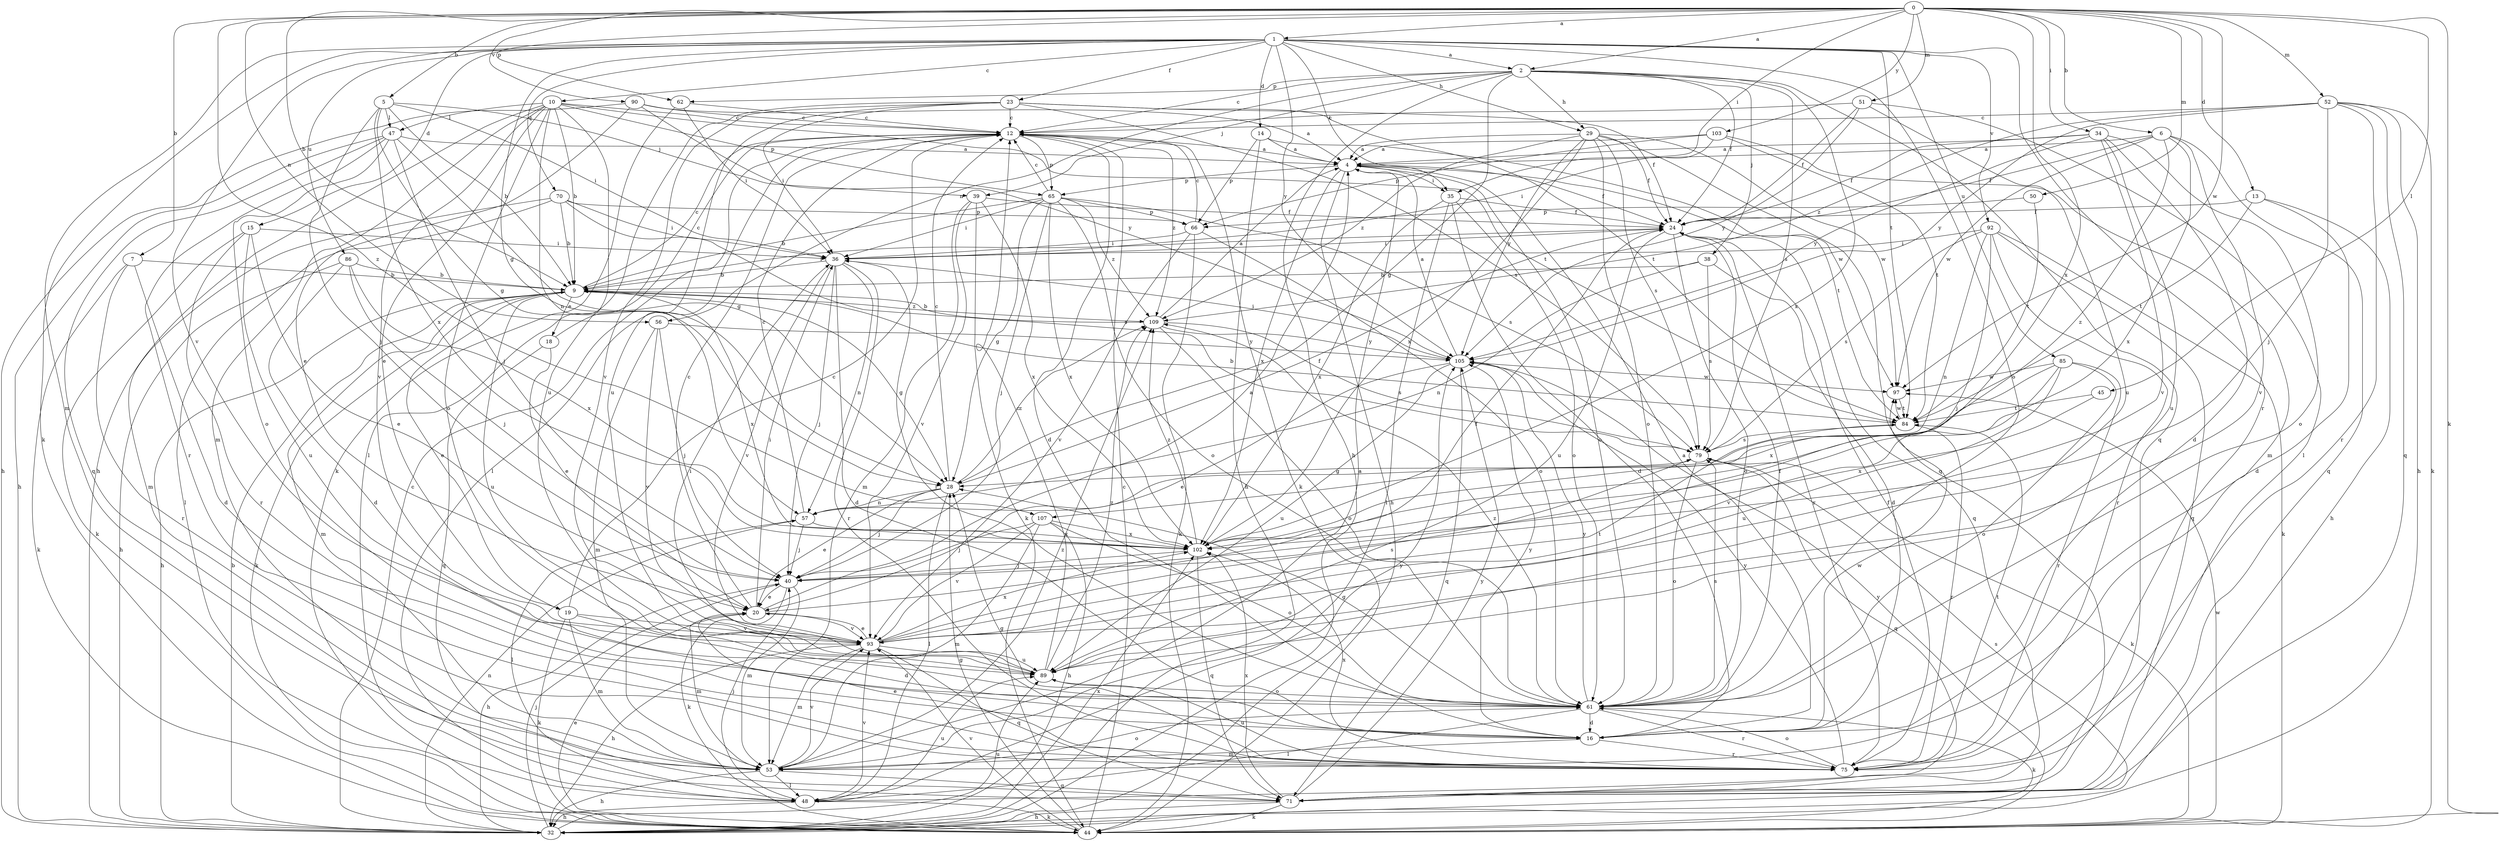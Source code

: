 strict digraph  {
0;
1;
2;
4;
5;
6;
7;
9;
10;
12;
13;
14;
15;
16;
18;
19;
20;
23;
24;
28;
29;
32;
34;
35;
36;
38;
39;
40;
44;
45;
47;
48;
50;
51;
52;
53;
56;
57;
61;
62;
65;
66;
70;
71;
75;
79;
84;
85;
86;
89;
90;
92;
93;
97;
102;
103;
105;
107;
109;
0 -> 1  [label=a];
0 -> 2  [label=a];
0 -> 5  [label=b];
0 -> 6  [label=b];
0 -> 7  [label=b];
0 -> 9  [label=b];
0 -> 13  [label=d];
0 -> 34  [label=i];
0 -> 35  [label=i];
0 -> 44  [label=k];
0 -> 45  [label=l];
0 -> 50  [label=m];
0 -> 51  [label=m];
0 -> 52  [label=m];
0 -> 56  [label=n];
0 -> 62  [label=p];
0 -> 90  [label=v];
0 -> 97  [label=w];
0 -> 102  [label=x];
0 -> 103  [label=y];
0 -> 107  [label=z];
1 -> 2  [label=a];
1 -> 10  [label=c];
1 -> 14  [label=d];
1 -> 15  [label=d];
1 -> 23  [label=f];
1 -> 28  [label=g];
1 -> 29  [label=h];
1 -> 35  [label=i];
1 -> 44  [label=k];
1 -> 53  [label=m];
1 -> 61  [label=o];
1 -> 70  [label=q];
1 -> 75  [label=r];
1 -> 84  [label=t];
1 -> 85  [label=u];
1 -> 86  [label=u];
1 -> 92  [label=v];
1 -> 93  [label=v];
1 -> 105  [label=y];
2 -> 12  [label=c];
2 -> 24  [label=f];
2 -> 28  [label=g];
2 -> 29  [label=h];
2 -> 32  [label=h];
2 -> 38  [label=j];
2 -> 39  [label=j];
2 -> 56  [label=n];
2 -> 62  [label=p];
2 -> 71  [label=q];
2 -> 79  [label=s];
2 -> 102  [label=x];
4 -> 24  [label=f];
4 -> 32  [label=h];
4 -> 35  [label=i];
4 -> 61  [label=o];
4 -> 65  [label=p];
4 -> 84  [label=t];
4 -> 102  [label=x];
5 -> 9  [label=b];
5 -> 28  [label=g];
5 -> 36  [label=i];
5 -> 39  [label=j];
5 -> 40  [label=j];
5 -> 47  [label=l];
5 -> 102  [label=x];
6 -> 4  [label=a];
6 -> 24  [label=f];
6 -> 71  [label=q];
6 -> 93  [label=v];
6 -> 97  [label=w];
6 -> 102  [label=x];
6 -> 107  [label=z];
7 -> 9  [label=b];
7 -> 16  [label=d];
7 -> 44  [label=k];
7 -> 75  [label=r];
9 -> 12  [label=c];
9 -> 18  [label=e];
9 -> 19  [label=e];
9 -> 24  [label=f];
9 -> 28  [label=g];
9 -> 32  [label=h];
9 -> 44  [label=k];
9 -> 53  [label=m];
9 -> 89  [label=u];
9 -> 102  [label=x];
9 -> 109  [label=z];
10 -> 9  [label=b];
10 -> 12  [label=c];
10 -> 19  [label=e];
10 -> 32  [label=h];
10 -> 47  [label=l];
10 -> 53  [label=m];
10 -> 57  [label=n];
10 -> 61  [label=o];
10 -> 65  [label=p];
10 -> 84  [label=t];
10 -> 89  [label=u];
10 -> 93  [label=v];
12 -> 4  [label=a];
12 -> 16  [label=d];
12 -> 44  [label=k];
12 -> 48  [label=l];
12 -> 65  [label=p];
12 -> 109  [label=z];
13 -> 16  [label=d];
13 -> 24  [label=f];
13 -> 32  [label=h];
13 -> 84  [label=t];
14 -> 4  [label=a];
14 -> 32  [label=h];
14 -> 66  [label=p];
14 -> 97  [label=w];
15 -> 20  [label=e];
15 -> 36  [label=i];
15 -> 44  [label=k];
15 -> 75  [label=r];
15 -> 89  [label=u];
16 -> 4  [label=a];
16 -> 53  [label=m];
16 -> 75  [label=r];
16 -> 97  [label=w];
16 -> 105  [label=y];
18 -> 12  [label=c];
18 -> 20  [label=e];
18 -> 71  [label=q];
19 -> 12  [label=c];
19 -> 16  [label=d];
19 -> 44  [label=k];
19 -> 53  [label=m];
19 -> 93  [label=v];
20 -> 4  [label=a];
20 -> 12  [label=c];
20 -> 24  [label=f];
20 -> 36  [label=i];
20 -> 53  [label=m];
20 -> 93  [label=v];
23 -> 12  [label=c];
23 -> 24  [label=f];
23 -> 36  [label=i];
23 -> 48  [label=l];
23 -> 79  [label=s];
23 -> 84  [label=t];
23 -> 89  [label=u];
23 -> 93  [label=v];
24 -> 36  [label=i];
24 -> 61  [label=o];
24 -> 71  [label=q];
24 -> 75  [label=r];
24 -> 89  [label=u];
28 -> 12  [label=c];
28 -> 20  [label=e];
28 -> 24  [label=f];
28 -> 40  [label=j];
28 -> 48  [label=l];
28 -> 57  [label=n];
28 -> 109  [label=z];
29 -> 4  [label=a];
29 -> 24  [label=f];
29 -> 61  [label=o];
29 -> 71  [label=q];
29 -> 79  [label=s];
29 -> 97  [label=w];
29 -> 102  [label=x];
29 -> 105  [label=y];
29 -> 109  [label=z];
32 -> 9  [label=b];
32 -> 12  [label=c];
32 -> 40  [label=j];
32 -> 57  [label=n];
32 -> 79  [label=s];
32 -> 89  [label=u];
32 -> 102  [label=x];
34 -> 4  [label=a];
34 -> 16  [label=d];
34 -> 24  [label=f];
34 -> 61  [label=o];
34 -> 89  [label=u];
34 -> 93  [label=v];
34 -> 105  [label=y];
35 -> 16  [label=d];
35 -> 24  [label=f];
35 -> 48  [label=l];
35 -> 61  [label=o];
35 -> 102  [label=x];
36 -> 9  [label=b];
36 -> 16  [label=d];
36 -> 40  [label=j];
36 -> 57  [label=n];
36 -> 75  [label=r];
36 -> 93  [label=v];
38 -> 9  [label=b];
38 -> 16  [label=d];
38 -> 57  [label=n];
38 -> 79  [label=s];
39 -> 24  [label=f];
39 -> 44  [label=k];
39 -> 53  [label=m];
39 -> 93  [label=v];
39 -> 102  [label=x];
40 -> 20  [label=e];
40 -> 32  [label=h];
40 -> 44  [label=k];
40 -> 53  [label=m];
44 -> 12  [label=c];
44 -> 20  [label=e];
44 -> 28  [label=g];
44 -> 93  [label=v];
44 -> 97  [label=w];
44 -> 105  [label=y];
45 -> 84  [label=t];
45 -> 102  [label=x];
47 -> 4  [label=a];
47 -> 28  [label=g];
47 -> 32  [label=h];
47 -> 40  [label=j];
47 -> 61  [label=o];
47 -> 71  [label=q];
47 -> 75  [label=r];
48 -> 32  [label=h];
48 -> 40  [label=j];
48 -> 44  [label=k];
48 -> 89  [label=u];
48 -> 93  [label=v];
50 -> 66  [label=p];
50 -> 84  [label=t];
51 -> 12  [label=c];
51 -> 24  [label=f];
51 -> 48  [label=l];
51 -> 89  [label=u];
51 -> 105  [label=y];
52 -> 12  [label=c];
52 -> 32  [label=h];
52 -> 40  [label=j];
52 -> 44  [label=k];
52 -> 71  [label=q];
52 -> 75  [label=r];
52 -> 105  [label=y];
52 -> 109  [label=z];
53 -> 4  [label=a];
53 -> 32  [label=h];
53 -> 48  [label=l];
53 -> 61  [label=o];
53 -> 71  [label=q];
53 -> 93  [label=v];
53 -> 105  [label=y];
53 -> 109  [label=z];
56 -> 40  [label=j];
56 -> 53  [label=m];
56 -> 93  [label=v];
56 -> 105  [label=y];
57 -> 12  [label=c];
57 -> 40  [label=j];
57 -> 48  [label=l];
57 -> 102  [label=x];
61 -> 16  [label=d];
61 -> 24  [label=f];
61 -> 28  [label=g];
61 -> 36  [label=i];
61 -> 44  [label=k];
61 -> 48  [label=l];
61 -> 75  [label=r];
61 -> 79  [label=s];
61 -> 105  [label=y];
61 -> 109  [label=z];
62 -> 12  [label=c];
62 -> 36  [label=i];
62 -> 44  [label=k];
65 -> 9  [label=b];
65 -> 12  [label=c];
65 -> 28  [label=g];
65 -> 36  [label=i];
65 -> 40  [label=j];
65 -> 61  [label=o];
65 -> 66  [label=p];
65 -> 79  [label=s];
65 -> 102  [label=x];
65 -> 109  [label=z];
66 -> 12  [label=c];
66 -> 36  [label=i];
66 -> 44  [label=k];
66 -> 61  [label=o];
66 -> 93  [label=v];
70 -> 9  [label=b];
70 -> 36  [label=i];
70 -> 48  [label=l];
70 -> 53  [label=m];
70 -> 66  [label=p];
70 -> 79  [label=s];
71 -> 32  [label=h];
71 -> 44  [label=k];
71 -> 102  [label=x];
71 -> 105  [label=y];
75 -> 20  [label=e];
75 -> 24  [label=f];
75 -> 28  [label=g];
75 -> 61  [label=o];
75 -> 84  [label=t];
75 -> 89  [label=u];
75 -> 102  [label=x];
75 -> 105  [label=y];
79 -> 28  [label=g];
79 -> 44  [label=k];
79 -> 61  [label=o];
79 -> 71  [label=q];
84 -> 9  [label=b];
84 -> 75  [label=r];
84 -> 79  [label=s];
84 -> 97  [label=w];
85 -> 61  [label=o];
85 -> 75  [label=r];
85 -> 89  [label=u];
85 -> 93  [label=v];
85 -> 97  [label=w];
85 -> 102  [label=x];
86 -> 9  [label=b];
86 -> 16  [label=d];
86 -> 32  [label=h];
86 -> 40  [label=j];
86 -> 102  [label=x];
89 -> 12  [label=c];
89 -> 36  [label=i];
89 -> 61  [label=o];
89 -> 109  [label=z];
90 -> 4  [label=a];
90 -> 12  [label=c];
90 -> 20  [label=e];
90 -> 32  [label=h];
90 -> 105  [label=y];
92 -> 36  [label=i];
92 -> 40  [label=j];
92 -> 44  [label=k];
92 -> 57  [label=n];
92 -> 71  [label=q];
92 -> 75  [label=r];
92 -> 79  [label=s];
93 -> 20  [label=e];
93 -> 32  [label=h];
93 -> 53  [label=m];
93 -> 71  [label=q];
93 -> 79  [label=s];
93 -> 84  [label=t];
93 -> 89  [label=u];
93 -> 102  [label=x];
97 -> 84  [label=t];
102 -> 40  [label=j];
102 -> 71  [label=q];
102 -> 109  [label=z];
103 -> 4  [label=a];
103 -> 36  [label=i];
103 -> 53  [label=m];
103 -> 66  [label=p];
103 -> 84  [label=t];
105 -> 4  [label=a];
105 -> 20  [label=e];
105 -> 36  [label=i];
105 -> 71  [label=q];
105 -> 89  [label=u];
105 -> 97  [label=w];
107 -> 32  [label=h];
107 -> 40  [label=j];
107 -> 53  [label=m];
107 -> 61  [label=o];
107 -> 93  [label=v];
107 -> 102  [label=x];
109 -> 4  [label=a];
109 -> 9  [label=b];
109 -> 61  [label=o];
109 -> 79  [label=s];
109 -> 105  [label=y];
}
